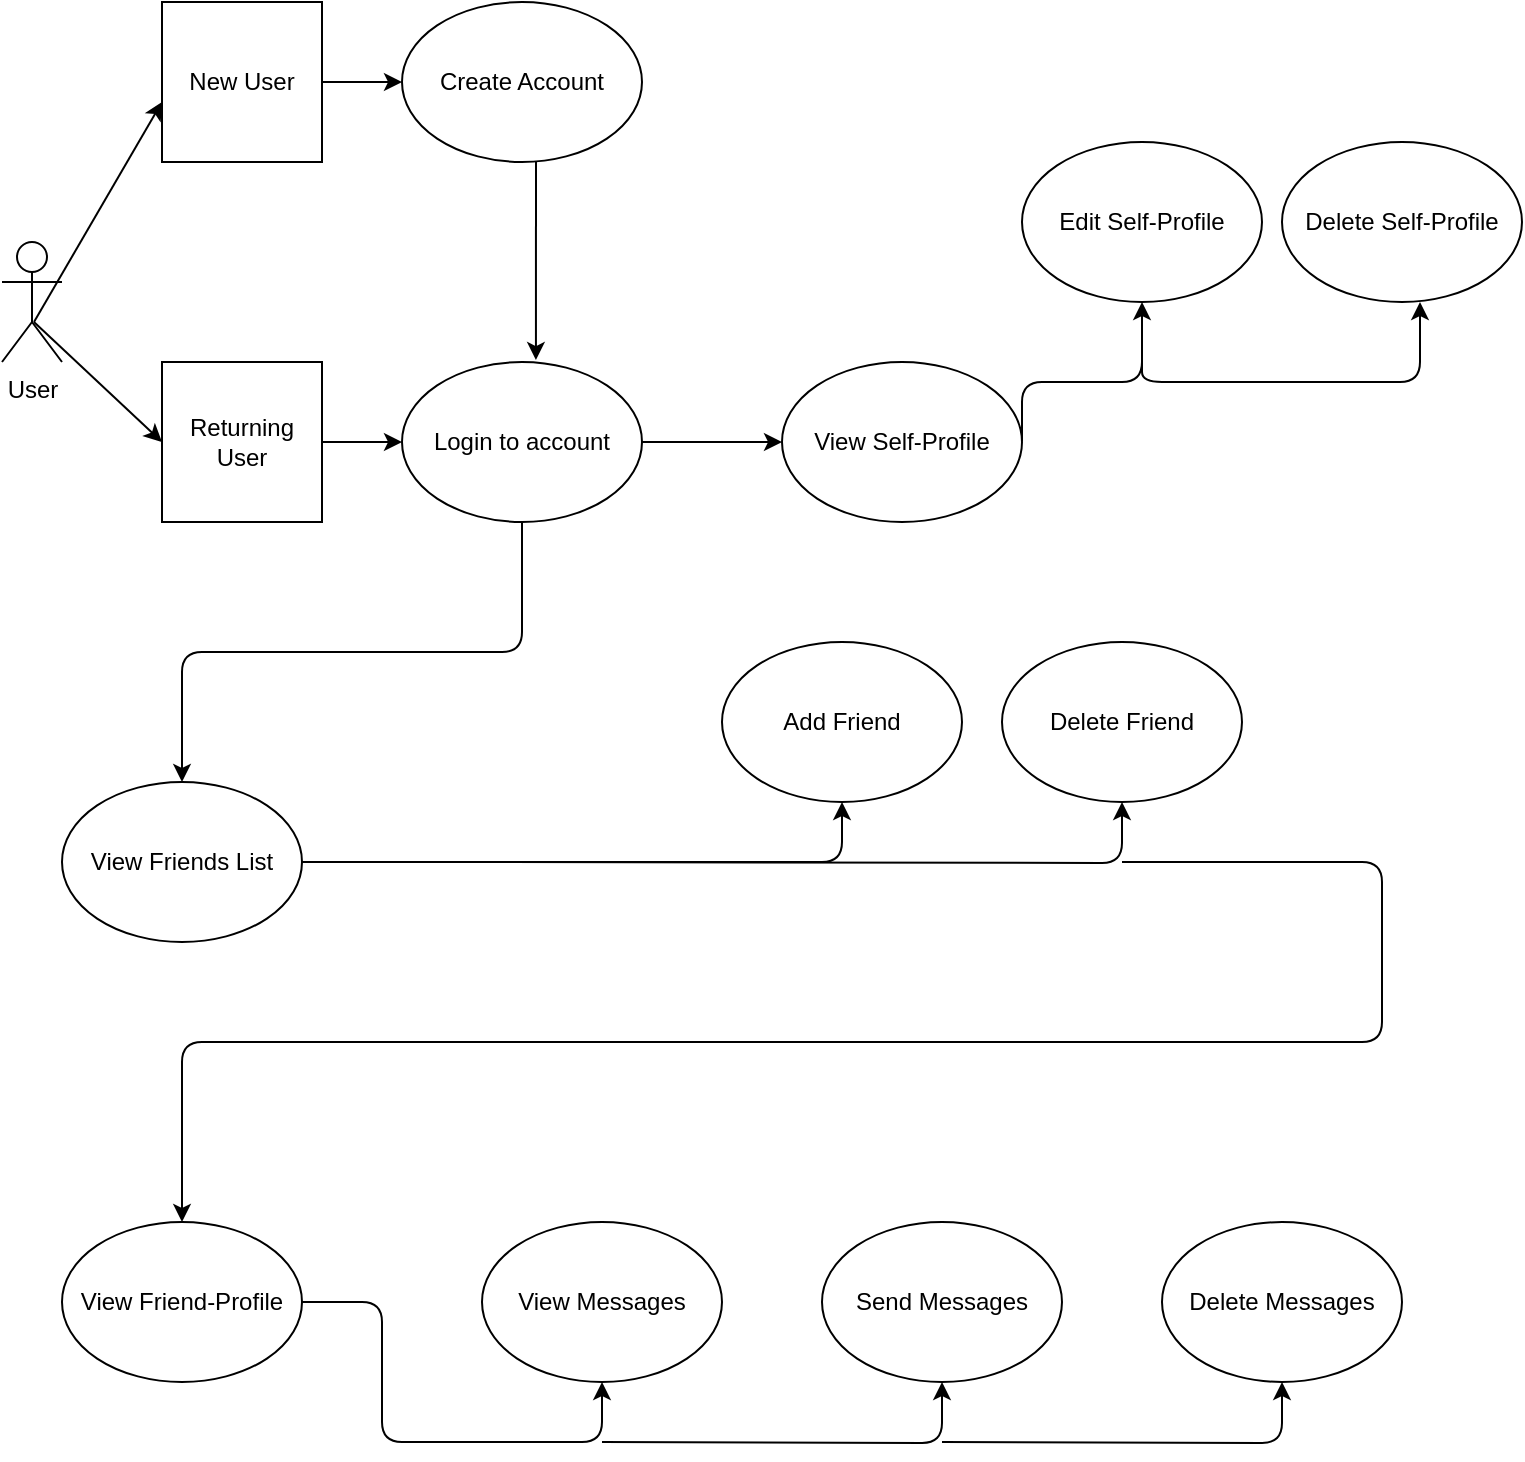 <mxfile version="12.9.5" type="device"><diagram id="DdKGGuIUqT3Ta9Qq8UoG" name="Page-1"><mxGraphModel dx="1422" dy="762" grid="1" gridSize="10" guides="1" tooltips="1" connect="1" arrows="1" fold="1" page="1" pageScale="1" pageWidth="850" pageHeight="1100" math="0" shadow="0"><root><mxCell id="0"/><mxCell id="1" parent="0"/><mxCell id="vwjkaCQV8qFBWvpvOgww-1" value="User" style="shape=umlActor;verticalLabelPosition=bottom;labelBackgroundColor=#ffffff;verticalAlign=top;html=1;outlineConnect=0;" parent="1" vertex="1"><mxGeometry x="90" y="260" width="30" height="60" as="geometry"/></mxCell><mxCell id="vwjkaCQV8qFBWvpvOgww-5" value="Returning User" style="whiteSpace=wrap;html=1;aspect=fixed;" parent="1" vertex="1"><mxGeometry x="170" y="320" width="80" height="80" as="geometry"/></mxCell><mxCell id="vwjkaCQV8qFBWvpvOgww-6" value="New User" style="whiteSpace=wrap;html=1;aspect=fixed;" parent="1" vertex="1"><mxGeometry x="170" y="140" width="80" height="80" as="geometry"/></mxCell><mxCell id="vwjkaCQV8qFBWvpvOgww-7" value="Create Account" style="ellipse;whiteSpace=wrap;html=1;" parent="1" vertex="1"><mxGeometry x="290" y="140" width="120" height="80" as="geometry"/></mxCell><mxCell id="vwjkaCQV8qFBWvpvOgww-8" value="Login to account" style="ellipse;whiteSpace=wrap;html=1;" parent="1" vertex="1"><mxGeometry x="290" y="320" width="120" height="80" as="geometry"/></mxCell><mxCell id="vwjkaCQV8qFBWvpvOgww-14" value="" style="endArrow=classic;html=1;" parent="1" edge="1"><mxGeometry width="50" height="50" relative="1" as="geometry"><mxPoint x="106" y="300" as="sourcePoint"/><mxPoint x="170" y="190" as="targetPoint"/></mxGeometry></mxCell><mxCell id="vwjkaCQV8qFBWvpvOgww-15" value="" style="endArrow=classic;html=1;entryX=0;entryY=0.5;entryDx=0;entryDy=0;" parent="1" target="vwjkaCQV8qFBWvpvOgww-7" edge="1"><mxGeometry width="50" height="50" relative="1" as="geometry"><mxPoint x="250" y="180" as="sourcePoint"/><mxPoint x="290" y="150" as="targetPoint"/></mxGeometry></mxCell><mxCell id="vwjkaCQV8qFBWvpvOgww-16" value="" style="endArrow=classic;html=1;entryX=0.558;entryY=-0.012;entryDx=0;entryDy=0;entryPerimeter=0;" parent="1" target="vwjkaCQV8qFBWvpvOgww-8" edge="1"><mxGeometry width="50" height="50" relative="1" as="geometry"><mxPoint x="357" y="220" as="sourcePoint"/><mxPoint x="410" y="170" as="targetPoint"/></mxGeometry></mxCell><mxCell id="vwjkaCQV8qFBWvpvOgww-17" value="" style="endArrow=classic;html=1;entryX=0;entryY=0.5;entryDx=0;entryDy=0;exitX=0.533;exitY=0.667;exitDx=0;exitDy=0;exitPerimeter=0;" parent="1" source="vwjkaCQV8qFBWvpvOgww-1" target="vwjkaCQV8qFBWvpvOgww-5" edge="1"><mxGeometry width="50" height="50" relative="1" as="geometry"><mxPoint x="100" y="360" as="sourcePoint"/><mxPoint x="150" y="310" as="targetPoint"/></mxGeometry></mxCell><mxCell id="vwjkaCQV8qFBWvpvOgww-18" value="" style="endArrow=classic;html=1;entryX=0;entryY=0.5;entryDx=0;entryDy=0;" parent="1" target="vwjkaCQV8qFBWvpvOgww-8" edge="1"><mxGeometry width="50" height="50" relative="1" as="geometry"><mxPoint x="250" y="360" as="sourcePoint"/><mxPoint x="300" y="310" as="targetPoint"/></mxGeometry></mxCell><mxCell id="vwjkaCQV8qFBWvpvOgww-19" value="View Self-Profile" style="ellipse;whiteSpace=wrap;html=1;" parent="1" vertex="1"><mxGeometry x="480" y="320" width="120" height="80" as="geometry"/></mxCell><mxCell id="vwjkaCQV8qFBWvpvOgww-20" value="Edit Self-Profile" style="ellipse;whiteSpace=wrap;html=1;" parent="1" vertex="1"><mxGeometry x="600" y="210" width="120" height="80" as="geometry"/></mxCell><mxCell id="vwjkaCQV8qFBWvpvOgww-21" value="Delete Self-Profile" style="ellipse;whiteSpace=wrap;html=1;" parent="1" vertex="1"><mxGeometry x="730" y="210" width="120" height="80" as="geometry"/></mxCell><mxCell id="vwjkaCQV8qFBWvpvOgww-22" value="" style="endArrow=classic;html=1;entryX=0;entryY=0.5;entryDx=0;entryDy=0;" parent="1" target="vwjkaCQV8qFBWvpvOgww-19" edge="1"><mxGeometry width="50" height="50" relative="1" as="geometry"><mxPoint x="410" y="360" as="sourcePoint"/><mxPoint x="460" y="310" as="targetPoint"/></mxGeometry></mxCell><mxCell id="vwjkaCQV8qFBWvpvOgww-23" value="" style="endArrow=classic;html=1;edgeStyle=orthogonalEdgeStyle;" parent="1" target="vwjkaCQV8qFBWvpvOgww-20" edge="1"><mxGeometry width="50" height="50" relative="1" as="geometry"><mxPoint x="600" y="359.5" as="sourcePoint"/><mxPoint x="670" y="359.5" as="targetPoint"/><Array as="points"><mxPoint x="600" y="330"/><mxPoint x="660" y="330"/></Array></mxGeometry></mxCell><mxCell id="vwjkaCQV8qFBWvpvOgww-27" value="" style="endArrow=classic;html=1;edgeStyle=orthogonalEdgeStyle;exitX=0.5;exitY=1;exitDx=0;exitDy=0;" parent="1" source="vwjkaCQV8qFBWvpvOgww-8" target="vwjkaCQV8qFBWvpvOgww-28" edge="1"><mxGeometry width="50" height="50" relative="1" as="geometry"><mxPoint x="400" y="520" as="sourcePoint"/><mxPoint x="160" y="550" as="targetPoint"/></mxGeometry></mxCell><mxCell id="vwjkaCQV8qFBWvpvOgww-28" value="View Friends List" style="ellipse;whiteSpace=wrap;html=1;" parent="1" vertex="1"><mxGeometry x="120" y="530" width="120" height="80" as="geometry"/></mxCell><mxCell id="vwjkaCQV8qFBWvpvOgww-29" value="" style="endArrow=classic;html=1;exitX=1;exitY=0.5;exitDx=0;exitDy=0;edgeStyle=orthogonalEdgeStyle;entryX=0.5;entryY=1;entryDx=0;entryDy=0;" parent="1" source="vwjkaCQV8qFBWvpvOgww-28" target="vwjkaCQV8qFBWvpvOgww-30" edge="1"><mxGeometry width="50" height="50" relative="1" as="geometry"><mxPoint x="400" y="520" as="sourcePoint"/><mxPoint x="330" y="570" as="targetPoint"/></mxGeometry></mxCell><mxCell id="vwjkaCQV8qFBWvpvOgww-30" value="Add Friend" style="ellipse;whiteSpace=wrap;html=1;" parent="1" vertex="1"><mxGeometry x="450" y="460" width="120" height="80" as="geometry"/></mxCell><mxCell id="vwjkaCQV8qFBWvpvOgww-31" value="Delete Friend" style="ellipse;whiteSpace=wrap;html=1;" parent="1" vertex="1"><mxGeometry x="590" y="460" width="120" height="80" as="geometry"/></mxCell><mxCell id="vwjkaCQV8qFBWvpvOgww-32" value="View Friend-Profile" style="ellipse;whiteSpace=wrap;html=1;" parent="1" vertex="1"><mxGeometry x="120" y="750" width="120" height="80" as="geometry"/></mxCell><mxCell id="vwjkaCQV8qFBWvpvOgww-33" value="" style="endArrow=classic;html=1;entryX=0.5;entryY=1;entryDx=0;entryDy=0;edgeStyle=orthogonalEdgeStyle;" parent="1" target="vwjkaCQV8qFBWvpvOgww-31" edge="1"><mxGeometry width="50" height="50" relative="1" as="geometry"><mxPoint x="340" y="570" as="sourcePoint"/><mxPoint x="450" y="470" as="targetPoint"/></mxGeometry></mxCell><mxCell id="vwjkaCQV8qFBWvpvOgww-34" value="" style="endArrow=classic;html=1;edgeStyle=orthogonalEdgeStyle;entryX=0.5;entryY=0;entryDx=0;entryDy=0;" parent="1" target="vwjkaCQV8qFBWvpvOgww-32" edge="1"><mxGeometry width="50" height="50" relative="1" as="geometry"><mxPoint x="650" y="570" as="sourcePoint"/><mxPoint x="680" y="620" as="targetPoint"/><Array as="points"><mxPoint x="780" y="570"/><mxPoint x="780" y="660"/><mxPoint x="180" y="660"/></Array></mxGeometry></mxCell><mxCell id="vwjkaCQV8qFBWvpvOgww-35" value="" style="endArrow=classic;html=1;edgeStyle=orthogonalEdgeStyle;entryX=0.5;entryY=1;entryDx=0;entryDy=0;exitX=1;exitY=0.5;exitDx=0;exitDy=0;" parent="1" source="vwjkaCQV8qFBWvpvOgww-32" target="vwjkaCQV8qFBWvpvOgww-36" edge="1"><mxGeometry width="50" height="50" relative="1" as="geometry"><mxPoint x="250" y="790" as="sourcePoint"/><mxPoint x="290" y="860" as="targetPoint"/><Array as="points"><mxPoint x="280" y="790"/><mxPoint x="280" y="860"/><mxPoint x="390" y="860"/></Array></mxGeometry></mxCell><mxCell id="vwjkaCQV8qFBWvpvOgww-36" value="View Messages" style="ellipse;whiteSpace=wrap;html=1;" parent="1" vertex="1"><mxGeometry x="330" y="750" width="120" height="80" as="geometry"/></mxCell><mxCell id="vwjkaCQV8qFBWvpvOgww-37" value="Send Messages" style="ellipse;whiteSpace=wrap;html=1;" parent="1" vertex="1"><mxGeometry x="500" y="750" width="120" height="80" as="geometry"/></mxCell><mxCell id="vwjkaCQV8qFBWvpvOgww-38" value="Delete Messages" style="ellipse;whiteSpace=wrap;html=1;" parent="1" vertex="1"><mxGeometry x="670" y="750" width="120" height="80" as="geometry"/></mxCell><mxCell id="vwjkaCQV8qFBWvpvOgww-39" value="" style="endArrow=classic;html=1;edgeStyle=orthogonalEdgeStyle;entryX=0.5;entryY=1;entryDx=0;entryDy=0;" parent="1" target="vwjkaCQV8qFBWvpvOgww-37" edge="1"><mxGeometry width="50" height="50" relative="1" as="geometry"><mxPoint x="390" y="860" as="sourcePoint"/><mxPoint x="560" y="860" as="targetPoint"/></mxGeometry></mxCell><mxCell id="vwjkaCQV8qFBWvpvOgww-40" value="" style="endArrow=classic;html=1;edgeStyle=orthogonalEdgeStyle;entryX=0.5;entryY=1;entryDx=0;entryDy=0;" parent="1" target="vwjkaCQV8qFBWvpvOgww-38" edge="1"><mxGeometry width="50" height="50" relative="1" as="geometry"><mxPoint x="560" y="860" as="sourcePoint"/><mxPoint x="730" y="860" as="targetPoint"/></mxGeometry></mxCell><mxCell id="vwjkaCQV8qFBWvpvOgww-41" value="" style="endArrow=classic;html=1;edgeStyle=orthogonalEdgeStyle;entryX=0.575;entryY=1;entryDx=0;entryDy=0;entryPerimeter=0;" parent="1" target="vwjkaCQV8qFBWvpvOgww-21" edge="1"><mxGeometry width="50" height="50" relative="1" as="geometry"><mxPoint x="660" y="320" as="sourcePoint"/><mxPoint x="800" y="320" as="targetPoint"/><Array as="points"><mxPoint x="660" y="330"/><mxPoint x="799" y="330"/></Array></mxGeometry></mxCell></root></mxGraphModel></diagram></mxfile>